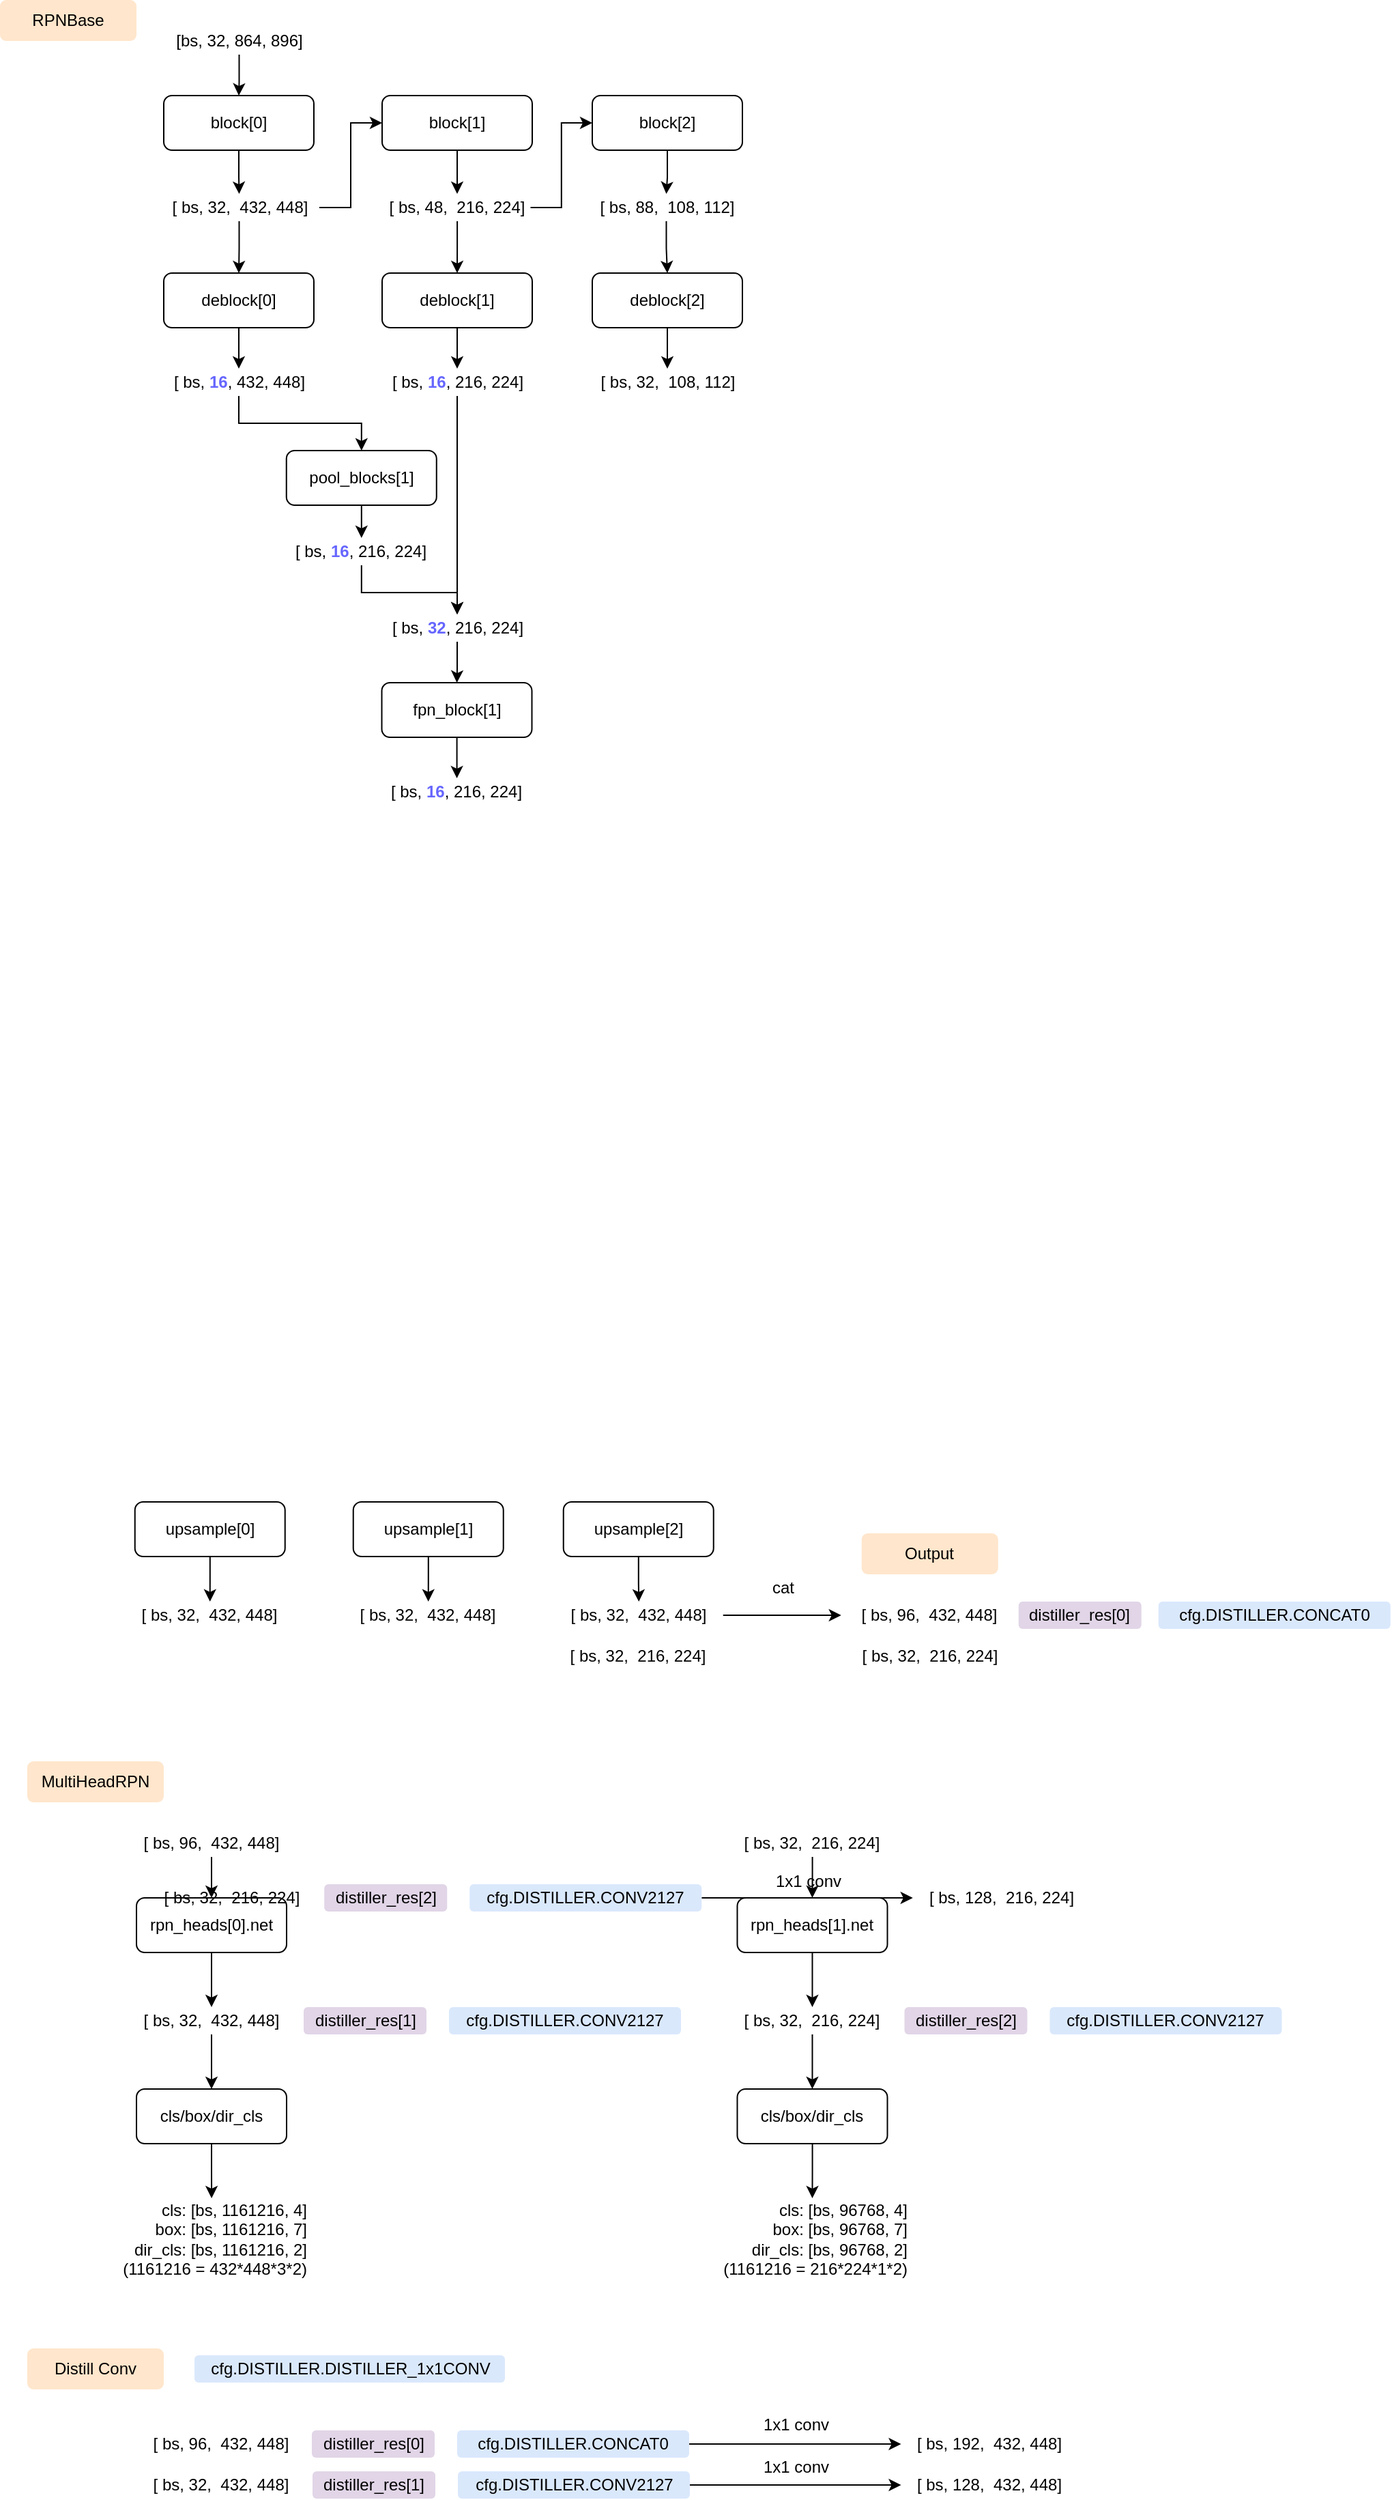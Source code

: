 <mxfile version="14.8.0" type="github">
  <diagram id="KPbSdK8hrhy4o_54Y12F" name="Page-1">
    <mxGraphModel dx="1357" dy="777" grid="1" gridSize="10" guides="1" tooltips="1" connect="1" arrows="1" fold="1" page="1" pageScale="1" pageWidth="2000" pageHeight="2200" math="0" shadow="0">
      <root>
        <mxCell id="0" />
        <mxCell id="1" parent="0" />
        <mxCell id="MGecMGWnMkol5uJ0eFOr-1" style="edgeStyle=orthogonalEdgeStyle;rounded=0;orthogonalLoop=1;jettySize=auto;html=1;entryX=0.5;entryY=0;entryDx=0;entryDy=0;" edge="1" parent="1" source="MGecMGWnMkol5uJ0eFOr-2" target="MGecMGWnMkol5uJ0eFOr-8">
          <mxGeometry relative="1" as="geometry" />
        </mxCell>
        <mxCell id="MGecMGWnMkol5uJ0eFOr-2" value="block[0]" style="rounded=1;whiteSpace=wrap;html=1;" vertex="1" parent="1">
          <mxGeometry x="160" y="140" width="110" height="40" as="geometry" />
        </mxCell>
        <mxCell id="MGecMGWnMkol5uJ0eFOr-3" style="edgeStyle=orthogonalEdgeStyle;rounded=0;orthogonalLoop=1;jettySize=auto;html=1;entryX=0.5;entryY=0;entryDx=0;entryDy=0;" edge="1" parent="1" source="MGecMGWnMkol5uJ0eFOr-4" target="MGecMGWnMkol5uJ0eFOr-10">
          <mxGeometry relative="1" as="geometry" />
        </mxCell>
        <mxCell id="MGecMGWnMkol5uJ0eFOr-4" value="block[1]" style="rounded=1;whiteSpace=wrap;html=1;" vertex="1" parent="1">
          <mxGeometry x="320" y="140" width="110" height="40" as="geometry" />
        </mxCell>
        <mxCell id="MGecMGWnMkol5uJ0eFOr-5" style="edgeStyle=orthogonalEdgeStyle;rounded=0;orthogonalLoop=1;jettySize=auto;html=1;entryX=0.5;entryY=0;entryDx=0;entryDy=0;" edge="1" parent="1" source="MGecMGWnMkol5uJ0eFOr-6" target="MGecMGWnMkol5uJ0eFOr-12">
          <mxGeometry relative="1" as="geometry" />
        </mxCell>
        <mxCell id="MGecMGWnMkol5uJ0eFOr-6" value="block[2]" style="rounded=1;whiteSpace=wrap;html=1;" vertex="1" parent="1">
          <mxGeometry x="474" y="140" width="110" height="40" as="geometry" />
        </mxCell>
        <mxCell id="MGecMGWnMkol5uJ0eFOr-7" style="edgeStyle=orthogonalEdgeStyle;rounded=0;orthogonalLoop=1;jettySize=auto;html=1;entryX=0.5;entryY=0;entryDx=0;entryDy=0;" edge="1" parent="1" source="MGecMGWnMkol5uJ0eFOr-8" target="MGecMGWnMkol5uJ0eFOr-14">
          <mxGeometry relative="1" as="geometry" />
        </mxCell>
        <mxCell id="MGecMGWnMkol5uJ0eFOr-87" style="edgeStyle=orthogonalEdgeStyle;rounded=0;orthogonalLoop=1;jettySize=auto;html=1;entryX=0;entryY=0.5;entryDx=0;entryDy=0;" edge="1" parent="1" source="MGecMGWnMkol5uJ0eFOr-8" target="MGecMGWnMkol5uJ0eFOr-4">
          <mxGeometry relative="1" as="geometry" />
        </mxCell>
        <mxCell id="MGecMGWnMkol5uJ0eFOr-8" value="[ bs, 32,&amp;nbsp; 432, 448]" style="text;html=1;strokeColor=none;fillColor=none;align=center;verticalAlign=middle;whiteSpace=wrap;rounded=0;" vertex="1" parent="1">
          <mxGeometry x="156.5" y="212" width="117.5" height="20" as="geometry" />
        </mxCell>
        <mxCell id="MGecMGWnMkol5uJ0eFOr-9" style="edgeStyle=orthogonalEdgeStyle;rounded=0;orthogonalLoop=1;jettySize=auto;html=1;entryX=0.5;entryY=0;entryDx=0;entryDy=0;" edge="1" parent="1" source="MGecMGWnMkol5uJ0eFOr-10" target="MGecMGWnMkol5uJ0eFOr-16">
          <mxGeometry relative="1" as="geometry" />
        </mxCell>
        <mxCell id="MGecMGWnMkol5uJ0eFOr-88" style="edgeStyle=orthogonalEdgeStyle;rounded=0;orthogonalLoop=1;jettySize=auto;html=1;entryX=0;entryY=0.5;entryDx=0;entryDy=0;" edge="1" parent="1" source="MGecMGWnMkol5uJ0eFOr-10" target="MGecMGWnMkol5uJ0eFOr-6">
          <mxGeometry relative="1" as="geometry" />
        </mxCell>
        <mxCell id="MGecMGWnMkol5uJ0eFOr-10" value="[ bs, 48,&amp;nbsp; 216, 224]" style="text;html=1;strokeColor=none;fillColor=none;align=center;verticalAlign=middle;whiteSpace=wrap;rounded=0;" vertex="1" parent="1">
          <mxGeometry x="321.25" y="212" width="107.5" height="20" as="geometry" />
        </mxCell>
        <mxCell id="MGecMGWnMkol5uJ0eFOr-11" style="edgeStyle=orthogonalEdgeStyle;rounded=0;orthogonalLoop=1;jettySize=auto;html=1;entryX=0.5;entryY=0;entryDx=0;entryDy=0;" edge="1" parent="1" source="MGecMGWnMkol5uJ0eFOr-12" target="MGecMGWnMkol5uJ0eFOr-18">
          <mxGeometry relative="1" as="geometry" />
        </mxCell>
        <mxCell id="MGecMGWnMkol5uJ0eFOr-12" value="[ bs, 88,&amp;nbsp; 108, 112]" style="text;html=1;strokeColor=none;fillColor=none;align=center;verticalAlign=middle;whiteSpace=wrap;rounded=0;" vertex="1" parent="1">
          <mxGeometry x="472.5" y="212" width="111.5" height="20" as="geometry" />
        </mxCell>
        <mxCell id="MGecMGWnMkol5uJ0eFOr-13" style="edgeStyle=orthogonalEdgeStyle;rounded=0;orthogonalLoop=1;jettySize=auto;html=1;entryX=0.5;entryY=0;entryDx=0;entryDy=0;" edge="1" parent="1" source="MGecMGWnMkol5uJ0eFOr-14" target="MGecMGWnMkol5uJ0eFOr-20">
          <mxGeometry relative="1" as="geometry" />
        </mxCell>
        <mxCell id="MGecMGWnMkol5uJ0eFOr-14" value="deblock[0]" style="rounded=1;whiteSpace=wrap;html=1;" vertex="1" parent="1">
          <mxGeometry x="160" y="270" width="110" height="40" as="geometry" />
        </mxCell>
        <mxCell id="MGecMGWnMkol5uJ0eFOr-15" style="edgeStyle=orthogonalEdgeStyle;rounded=0;orthogonalLoop=1;jettySize=auto;html=1;" edge="1" parent="1" source="MGecMGWnMkol5uJ0eFOr-16" target="MGecMGWnMkol5uJ0eFOr-22">
          <mxGeometry relative="1" as="geometry" />
        </mxCell>
        <mxCell id="MGecMGWnMkol5uJ0eFOr-16" value="deblock[1]" style="rounded=1;whiteSpace=wrap;html=1;" vertex="1" parent="1">
          <mxGeometry x="320" y="270" width="110" height="40" as="geometry" />
        </mxCell>
        <mxCell id="MGecMGWnMkol5uJ0eFOr-17" style="edgeStyle=orthogonalEdgeStyle;rounded=0;orthogonalLoop=1;jettySize=auto;html=1;entryX=0.5;entryY=0;entryDx=0;entryDy=0;" edge="1" parent="1" source="MGecMGWnMkol5uJ0eFOr-18" target="MGecMGWnMkol5uJ0eFOr-24">
          <mxGeometry relative="1" as="geometry" />
        </mxCell>
        <mxCell id="MGecMGWnMkol5uJ0eFOr-18" value="deblock[2]" style="rounded=1;whiteSpace=wrap;html=1;" vertex="1" parent="1">
          <mxGeometry x="474" y="270" width="110" height="40" as="geometry" />
        </mxCell>
        <mxCell id="MGecMGWnMkol5uJ0eFOr-91" style="edgeStyle=orthogonalEdgeStyle;rounded=0;orthogonalLoop=1;jettySize=auto;html=1;" edge="1" parent="1" source="MGecMGWnMkol5uJ0eFOr-20" target="MGecMGWnMkol5uJ0eFOr-90">
          <mxGeometry relative="1" as="geometry" />
        </mxCell>
        <mxCell id="MGecMGWnMkol5uJ0eFOr-20" value="[ bs, &lt;font color=&quot;#6666ff&quot;&gt;&lt;b&gt;16&lt;/b&gt;&lt;/font&gt;, 432, 448]" style="text;html=1;strokeColor=none;fillColor=none;align=center;verticalAlign=middle;whiteSpace=wrap;rounded=0;" vertex="1" parent="1">
          <mxGeometry x="122.5" y="340" width="185" height="20" as="geometry" />
        </mxCell>
        <mxCell id="MGecMGWnMkol5uJ0eFOr-98" style="edgeStyle=orthogonalEdgeStyle;rounded=0;orthogonalLoop=1;jettySize=auto;html=1;entryX=0.5;entryY=0;entryDx=0;entryDy=0;" edge="1" parent="1" source="MGecMGWnMkol5uJ0eFOr-22" target="MGecMGWnMkol5uJ0eFOr-94">
          <mxGeometry relative="1" as="geometry" />
        </mxCell>
        <mxCell id="MGecMGWnMkol5uJ0eFOr-22" value="[ bs,&amp;nbsp;&lt;font color=&quot;#6666ff&quot;&gt;&lt;b&gt;16&lt;/b&gt;&lt;/font&gt;,&amp;nbsp;216, 224]" style="text;html=1;strokeColor=none;fillColor=none;align=center;verticalAlign=middle;whiteSpace=wrap;rounded=0;" vertex="1" parent="1">
          <mxGeometry x="282.5" y="340" width="185" height="20" as="geometry" />
        </mxCell>
        <mxCell id="MGecMGWnMkol5uJ0eFOr-24" value="[ bs, 32,&amp;nbsp; 108, 112]" style="text;html=1;strokeColor=none;fillColor=none;align=center;verticalAlign=middle;whiteSpace=wrap;rounded=0;" vertex="1" parent="1">
          <mxGeometry x="436.5" y="340" width="185" height="20" as="geometry" />
        </mxCell>
        <mxCell id="MGecMGWnMkol5uJ0eFOr-25" style="edgeStyle=orthogonalEdgeStyle;rounded=0;orthogonalLoop=1;jettySize=auto;html=1;entryX=0.5;entryY=0;entryDx=0;entryDy=0;" edge="1" parent="1" source="MGecMGWnMkol5uJ0eFOr-26" target="MGecMGWnMkol5uJ0eFOr-27">
          <mxGeometry relative="1" as="geometry" />
        </mxCell>
        <mxCell id="MGecMGWnMkol5uJ0eFOr-26" value="upsample[0]" style="rounded=1;whiteSpace=wrap;html=1;" vertex="1" parent="1">
          <mxGeometry x="138.87" y="1170" width="110" height="40" as="geometry" />
        </mxCell>
        <mxCell id="MGecMGWnMkol5uJ0eFOr-27" value="[ bs, 32,&amp;nbsp; 432, 448]" style="text;html=1;strokeColor=none;fillColor=none;align=center;verticalAlign=middle;whiteSpace=wrap;rounded=0;" vertex="1" parent="1">
          <mxGeometry x="101.37" y="1243" width="185" height="20" as="geometry" />
        </mxCell>
        <mxCell id="MGecMGWnMkol5uJ0eFOr-28" style="edgeStyle=orthogonalEdgeStyle;rounded=0;orthogonalLoop=1;jettySize=auto;html=1;entryX=0.5;entryY=0;entryDx=0;entryDy=0;" edge="1" parent="1" source="MGecMGWnMkol5uJ0eFOr-29" target="MGecMGWnMkol5uJ0eFOr-32">
          <mxGeometry relative="1" as="geometry" />
        </mxCell>
        <mxCell id="MGecMGWnMkol5uJ0eFOr-29" value="upsample[1]" style="rounded=1;whiteSpace=wrap;html=1;" vertex="1" parent="1">
          <mxGeometry x="298.87" y="1170" width="110" height="40" as="geometry" />
        </mxCell>
        <mxCell id="MGecMGWnMkol5uJ0eFOr-30" style="edgeStyle=orthogonalEdgeStyle;rounded=0;orthogonalLoop=1;jettySize=auto;html=1;entryX=0.5;entryY=0;entryDx=0;entryDy=0;" edge="1" parent="1" source="MGecMGWnMkol5uJ0eFOr-31" target="MGecMGWnMkol5uJ0eFOr-34">
          <mxGeometry relative="1" as="geometry" />
        </mxCell>
        <mxCell id="MGecMGWnMkol5uJ0eFOr-31" value="upsample[2]" style="rounded=1;whiteSpace=wrap;html=1;" vertex="1" parent="1">
          <mxGeometry x="452.87" y="1170" width="110" height="40" as="geometry" />
        </mxCell>
        <mxCell id="MGecMGWnMkol5uJ0eFOr-32" value="[ bs, 32,&amp;nbsp; 432, 448]" style="text;html=1;strokeColor=none;fillColor=none;align=center;verticalAlign=middle;whiteSpace=wrap;rounded=0;" vertex="1" parent="1">
          <mxGeometry x="261.37" y="1243" width="185" height="20" as="geometry" />
        </mxCell>
        <mxCell id="MGecMGWnMkol5uJ0eFOr-33" style="edgeStyle=orthogonalEdgeStyle;rounded=0;orthogonalLoop=1;jettySize=auto;html=1;" edge="1" parent="1" source="MGecMGWnMkol5uJ0eFOr-34" target="MGecMGWnMkol5uJ0eFOr-36">
          <mxGeometry relative="1" as="geometry" />
        </mxCell>
        <mxCell id="MGecMGWnMkol5uJ0eFOr-34" value="[ bs, 32,&amp;nbsp; 432, 448]" style="text;html=1;strokeColor=none;fillColor=none;align=center;verticalAlign=middle;whiteSpace=wrap;rounded=0;" vertex="1" parent="1">
          <mxGeometry x="446.37" y="1243" width="123.5" height="20" as="geometry" />
        </mxCell>
        <mxCell id="MGecMGWnMkol5uJ0eFOr-35" value="[ bs, 32,&amp;nbsp; 216, 224]" style="text;html=1;strokeColor=none;fillColor=none;align=center;verticalAlign=middle;whiteSpace=wrap;rounded=0;" vertex="1" parent="1">
          <mxGeometry x="415.37" y="1273" width="185" height="20" as="geometry" />
        </mxCell>
        <mxCell id="MGecMGWnMkol5uJ0eFOr-36" value="[ bs, 96,&amp;nbsp; 432, 448]" style="text;html=1;strokeColor=none;fillColor=none;align=center;verticalAlign=middle;whiteSpace=wrap;rounded=0;" vertex="1" parent="1">
          <mxGeometry x="656.37" y="1243" width="130" height="20" as="geometry" />
        </mxCell>
        <mxCell id="MGecMGWnMkol5uJ0eFOr-37" value="[ bs, 32,&amp;nbsp; 216, 224]" style="text;html=1;strokeColor=none;fillColor=none;align=center;verticalAlign=middle;whiteSpace=wrap;rounded=0;" vertex="1" parent="1">
          <mxGeometry x="628.87" y="1273" width="185" height="20" as="geometry" />
        </mxCell>
        <mxCell id="MGecMGWnMkol5uJ0eFOr-38" value="cat" style="text;html=1;strokeColor=none;fillColor=none;align=center;verticalAlign=middle;whiteSpace=wrap;rounded=0;" vertex="1" parent="1">
          <mxGeometry x="578.87" y="1223" width="70" height="20" as="geometry" />
        </mxCell>
        <mxCell id="MGecMGWnMkol5uJ0eFOr-39" value="RPNBase" style="rounded=1;whiteSpace=wrap;html=1;fillColor=#ffe6cc;strokeColor=none;" vertex="1" parent="1">
          <mxGeometry x="40" y="70" width="100" height="30" as="geometry" />
        </mxCell>
        <mxCell id="MGecMGWnMkol5uJ0eFOr-40" value="Output" style="rounded=1;whiteSpace=wrap;html=1;fillColor=#ffe6cc;strokeColor=none;" vertex="1" parent="1">
          <mxGeometry x="671.37" y="1193" width="100" height="30" as="geometry" />
        </mxCell>
        <mxCell id="MGecMGWnMkol5uJ0eFOr-41" value="distiller_res[0]" style="rounded=1;whiteSpace=wrap;html=1;fillColor=#e1d5e7;strokeColor=none;" vertex="1" parent="1">
          <mxGeometry x="786.37" y="1243" width="90" height="20" as="geometry" />
        </mxCell>
        <mxCell id="MGecMGWnMkol5uJ0eFOr-42" value="MultiHeadRPN" style="rounded=1;whiteSpace=wrap;html=1;fillColor=#ffe6cc;strokeColor=none;" vertex="1" parent="1">
          <mxGeometry x="60.0" y="1360" width="100" height="30" as="geometry" />
        </mxCell>
        <mxCell id="MGecMGWnMkol5uJ0eFOr-43" value="cfg.DISTILLER.CONCAT0" style="rounded=1;whiteSpace=wrap;html=1;fillColor=#dae8fc;strokeColor=none;" vertex="1" parent="1">
          <mxGeometry x="888.87" y="1243" width="170" height="20" as="geometry" />
        </mxCell>
        <mxCell id="MGecMGWnMkol5uJ0eFOr-44" style="edgeStyle=orthogonalEdgeStyle;rounded=0;orthogonalLoop=1;jettySize=auto;html=1;entryX=0.5;entryY=0;entryDx=0;entryDy=0;" edge="1" parent="1" source="MGecMGWnMkol5uJ0eFOr-45" target="MGecMGWnMkol5uJ0eFOr-49">
          <mxGeometry relative="1" as="geometry" />
        </mxCell>
        <mxCell id="MGecMGWnMkol5uJ0eFOr-45" value="rpn_heads[0].net" style="rounded=1;whiteSpace=wrap;html=1;" vertex="1" parent="1">
          <mxGeometry x="140" y="1460" width="110" height="40" as="geometry" />
        </mxCell>
        <mxCell id="MGecMGWnMkol5uJ0eFOr-46" style="edgeStyle=orthogonalEdgeStyle;rounded=0;orthogonalLoop=1;jettySize=auto;html=1;entryX=0.5;entryY=0;entryDx=0;entryDy=0;" edge="1" parent="1" source="MGecMGWnMkol5uJ0eFOr-47" target="MGecMGWnMkol5uJ0eFOr-45">
          <mxGeometry relative="1" as="geometry" />
        </mxCell>
        <mxCell id="MGecMGWnMkol5uJ0eFOr-47" value="[ bs, 96,&amp;nbsp; 432, 448]" style="text;html=1;strokeColor=none;fillColor=none;align=center;verticalAlign=middle;whiteSpace=wrap;rounded=0;" vertex="1" parent="1">
          <mxGeometry x="130" y="1410" width="130" height="20" as="geometry" />
        </mxCell>
        <mxCell id="MGecMGWnMkol5uJ0eFOr-48" style="edgeStyle=orthogonalEdgeStyle;rounded=0;orthogonalLoop=1;jettySize=auto;html=1;" edge="1" parent="1" source="MGecMGWnMkol5uJ0eFOr-49" target="MGecMGWnMkol5uJ0eFOr-51">
          <mxGeometry relative="1" as="geometry" />
        </mxCell>
        <mxCell id="MGecMGWnMkol5uJ0eFOr-49" value="[ bs, 32,&amp;nbsp; 432, 448]" style="text;html=1;strokeColor=none;fillColor=none;align=center;verticalAlign=middle;whiteSpace=wrap;rounded=0;" vertex="1" parent="1">
          <mxGeometry x="130" y="1540" width="130" height="20" as="geometry" />
        </mxCell>
        <mxCell id="MGecMGWnMkol5uJ0eFOr-50" style="edgeStyle=orthogonalEdgeStyle;rounded=0;orthogonalLoop=1;jettySize=auto;html=1;" edge="1" parent="1" source="MGecMGWnMkol5uJ0eFOr-51" target="MGecMGWnMkol5uJ0eFOr-52">
          <mxGeometry relative="1" as="geometry" />
        </mxCell>
        <mxCell id="MGecMGWnMkol5uJ0eFOr-51" value="cls/box/dir_cls" style="rounded=1;whiteSpace=wrap;html=1;" vertex="1" parent="1">
          <mxGeometry x="140" y="1600" width="110" height="40" as="geometry" />
        </mxCell>
        <mxCell id="MGecMGWnMkol5uJ0eFOr-52" value="cls: [bs, 1161216, 4]&lt;br&gt;box: [bs, 1161216, 7]&lt;br&gt;dir_cls: [bs, 1161216, 2]&lt;br&gt;(1161216 = 432*448*3*2)" style="text;html=1;strokeColor=none;fillColor=none;align=right;verticalAlign=middle;whiteSpace=wrap;rounded=0;" vertex="1" parent="1">
          <mxGeometry x="123.75" y="1680" width="142.5" height="60" as="geometry" />
        </mxCell>
        <mxCell id="MGecMGWnMkol5uJ0eFOr-53" value="distiller_res[1]" style="rounded=1;whiteSpace=wrap;html=1;fillColor=#e1d5e7;strokeColor=none;" vertex="1" parent="1">
          <mxGeometry x="262.5" y="1540" width="90" height="20" as="geometry" />
        </mxCell>
        <mxCell id="MGecMGWnMkol5uJ0eFOr-54" value="cfg.DISTILLER.CONV2127" style="rounded=1;whiteSpace=wrap;html=1;fillColor=#dae8fc;strokeColor=none;" vertex="1" parent="1">
          <mxGeometry x="369" y="1540" width="170" height="20" as="geometry" />
        </mxCell>
        <mxCell id="MGecMGWnMkol5uJ0eFOr-55" style="edgeStyle=orthogonalEdgeStyle;rounded=0;orthogonalLoop=1;jettySize=auto;html=1;entryX=0.5;entryY=0;entryDx=0;entryDy=0;" edge="1" parent="1" source="MGecMGWnMkol5uJ0eFOr-56" target="MGecMGWnMkol5uJ0eFOr-60">
          <mxGeometry relative="1" as="geometry" />
        </mxCell>
        <mxCell id="MGecMGWnMkol5uJ0eFOr-56" value="rpn_heads[1].net" style="rounded=1;whiteSpace=wrap;html=1;" vertex="1" parent="1">
          <mxGeometry x="580.25" y="1460" width="110" height="40" as="geometry" />
        </mxCell>
        <mxCell id="MGecMGWnMkol5uJ0eFOr-57" style="edgeStyle=orthogonalEdgeStyle;rounded=0;orthogonalLoop=1;jettySize=auto;html=1;entryX=0.5;entryY=0;entryDx=0;entryDy=0;" edge="1" parent="1" source="MGecMGWnMkol5uJ0eFOr-58" target="MGecMGWnMkol5uJ0eFOr-56">
          <mxGeometry relative="1" as="geometry" />
        </mxCell>
        <mxCell id="MGecMGWnMkol5uJ0eFOr-58" value="[ bs, 32,&amp;nbsp; 216, 224]" style="text;html=1;strokeColor=none;fillColor=none;align=center;verticalAlign=middle;whiteSpace=wrap;rounded=0;" vertex="1" parent="1">
          <mxGeometry x="570.25" y="1410" width="130" height="20" as="geometry" />
        </mxCell>
        <mxCell id="MGecMGWnMkol5uJ0eFOr-59" style="edgeStyle=orthogonalEdgeStyle;rounded=0;orthogonalLoop=1;jettySize=auto;html=1;" edge="1" parent="1" source="MGecMGWnMkol5uJ0eFOr-60" target="MGecMGWnMkol5uJ0eFOr-62">
          <mxGeometry relative="1" as="geometry" />
        </mxCell>
        <mxCell id="MGecMGWnMkol5uJ0eFOr-60" value="[ bs, 32,&amp;nbsp; 216, 224]" style="text;html=1;strokeColor=none;fillColor=none;align=center;verticalAlign=middle;whiteSpace=wrap;rounded=0;" vertex="1" parent="1">
          <mxGeometry x="570.25" y="1540" width="130" height="20" as="geometry" />
        </mxCell>
        <mxCell id="MGecMGWnMkol5uJ0eFOr-61" style="edgeStyle=orthogonalEdgeStyle;rounded=0;orthogonalLoop=1;jettySize=auto;html=1;" edge="1" parent="1" source="MGecMGWnMkol5uJ0eFOr-62" target="MGecMGWnMkol5uJ0eFOr-63">
          <mxGeometry relative="1" as="geometry" />
        </mxCell>
        <mxCell id="MGecMGWnMkol5uJ0eFOr-62" value="cls/box/dir_cls" style="rounded=1;whiteSpace=wrap;html=1;" vertex="1" parent="1">
          <mxGeometry x="580.25" y="1600" width="110" height="40" as="geometry" />
        </mxCell>
        <mxCell id="MGecMGWnMkol5uJ0eFOr-63" value="cls: [bs, 96768, 4]&lt;br&gt;box: [bs, 96768, 7]&lt;br&gt;dir_cls: [bs, 96768, 2]&lt;br&gt;(1161216 = 216*224*1*2)" style="text;html=1;strokeColor=none;fillColor=none;align=right;verticalAlign=middle;whiteSpace=wrap;rounded=0;" vertex="1" parent="1">
          <mxGeometry x="564" y="1680" width="142.5" height="60" as="geometry" />
        </mxCell>
        <mxCell id="MGecMGWnMkol5uJ0eFOr-64" value="distiller_res[2]" style="rounded=1;whiteSpace=wrap;html=1;fillColor=#e1d5e7;strokeColor=none;" vertex="1" parent="1">
          <mxGeometry x="702.75" y="1540" width="90" height="20" as="geometry" />
        </mxCell>
        <mxCell id="MGecMGWnMkol5uJ0eFOr-65" value="cfg.DISTILLER.CONV2127" style="rounded=1;whiteSpace=wrap;html=1;fillColor=#dae8fc;strokeColor=none;" vertex="1" parent="1">
          <mxGeometry x="809.25" y="1540" width="170" height="20" as="geometry" />
        </mxCell>
        <mxCell id="MGecMGWnMkol5uJ0eFOr-66" value="Distill Conv" style="rounded=1;whiteSpace=wrap;html=1;fillColor=#ffe6cc;strokeColor=none;" vertex="1" parent="1">
          <mxGeometry x="60.0" y="1790" width="100" height="30" as="geometry" />
        </mxCell>
        <mxCell id="MGecMGWnMkol5uJ0eFOr-67" value="[ bs, 96,&amp;nbsp; 432, 448]" style="text;html=1;strokeColor=none;fillColor=none;align=center;verticalAlign=middle;whiteSpace=wrap;rounded=0;" vertex="1" parent="1">
          <mxGeometry x="136.5" y="1850" width="130" height="20" as="geometry" />
        </mxCell>
        <mxCell id="MGecMGWnMkol5uJ0eFOr-68" value="distiller_res[0]" style="rounded=1;whiteSpace=wrap;html=1;fillColor=#e1d5e7;strokeColor=none;" vertex="1" parent="1">
          <mxGeometry x="268.5" y="1850" width="90" height="20" as="geometry" />
        </mxCell>
        <mxCell id="MGecMGWnMkol5uJ0eFOr-69" style="edgeStyle=orthogonalEdgeStyle;rounded=0;orthogonalLoop=1;jettySize=auto;html=1;" edge="1" parent="1" source="MGecMGWnMkol5uJ0eFOr-70" target="MGecMGWnMkol5uJ0eFOr-80">
          <mxGeometry relative="1" as="geometry" />
        </mxCell>
        <mxCell id="MGecMGWnMkol5uJ0eFOr-70" value="cfg.DISTILLER.CONCAT0" style="rounded=1;whiteSpace=wrap;html=1;fillColor=#dae8fc;strokeColor=none;" vertex="1" parent="1">
          <mxGeometry x="375" y="1850" width="170" height="20" as="geometry" />
        </mxCell>
        <mxCell id="MGecMGWnMkol5uJ0eFOr-71" value="[ bs, 32,&amp;nbsp; 432, 448]" style="text;html=1;strokeColor=none;fillColor=none;align=center;verticalAlign=middle;whiteSpace=wrap;rounded=0;" vertex="1" parent="1">
          <mxGeometry x="136.5" y="1880" width="130" height="20" as="geometry" />
        </mxCell>
        <mxCell id="MGecMGWnMkol5uJ0eFOr-72" value="distiller_res[1]" style="rounded=1;whiteSpace=wrap;html=1;fillColor=#e1d5e7;strokeColor=none;" vertex="1" parent="1">
          <mxGeometry x="269" y="1880" width="90" height="20" as="geometry" />
        </mxCell>
        <mxCell id="MGecMGWnMkol5uJ0eFOr-73" style="edgeStyle=orthogonalEdgeStyle;rounded=0;orthogonalLoop=1;jettySize=auto;html=1;entryX=0;entryY=0.5;entryDx=0;entryDy=0;" edge="1" parent="1" source="MGecMGWnMkol5uJ0eFOr-74" target="MGecMGWnMkol5uJ0eFOr-81">
          <mxGeometry relative="1" as="geometry" />
        </mxCell>
        <mxCell id="MGecMGWnMkol5uJ0eFOr-74" value="cfg.DISTILLER.CONV2127" style="rounded=1;whiteSpace=wrap;html=1;fillColor=#dae8fc;strokeColor=none;" vertex="1" parent="1">
          <mxGeometry x="375.5" y="1880" width="170" height="20" as="geometry" />
        </mxCell>
        <mxCell id="MGecMGWnMkol5uJ0eFOr-75" value="[ bs, 32,&amp;nbsp; 216, 224]" style="text;html=1;strokeColor=none;fillColor=none;align=center;verticalAlign=middle;whiteSpace=wrap;rounded=0;" vertex="1" parent="1">
          <mxGeometry x="145.13" y="1450" width="130" height="20" as="geometry" />
        </mxCell>
        <mxCell id="MGecMGWnMkol5uJ0eFOr-76" value="distiller_res[2]" style="rounded=1;whiteSpace=wrap;html=1;fillColor=#e1d5e7;strokeColor=none;" vertex="1" parent="1">
          <mxGeometry x="277.63" y="1450" width="90" height="20" as="geometry" />
        </mxCell>
        <mxCell id="MGecMGWnMkol5uJ0eFOr-77" style="edgeStyle=orthogonalEdgeStyle;rounded=0;orthogonalLoop=1;jettySize=auto;html=1;" edge="1" parent="1" source="MGecMGWnMkol5uJ0eFOr-78" target="MGecMGWnMkol5uJ0eFOr-82">
          <mxGeometry relative="1" as="geometry" />
        </mxCell>
        <mxCell id="MGecMGWnMkol5uJ0eFOr-78" value="cfg.DISTILLER.CONV2127" style="rounded=1;whiteSpace=wrap;html=1;fillColor=#dae8fc;strokeColor=none;" vertex="1" parent="1">
          <mxGeometry x="384.13" y="1450" width="170" height="20" as="geometry" />
        </mxCell>
        <mxCell id="MGecMGWnMkol5uJ0eFOr-79" value="cfg.DISTILLER.DISTILLER_1x1CONV" style="rounded=1;whiteSpace=wrap;html=1;fillColor=#dae8fc;strokeColor=none;" vertex="1" parent="1">
          <mxGeometry x="182.5" y="1795" width="227.5" height="20" as="geometry" />
        </mxCell>
        <mxCell id="MGecMGWnMkol5uJ0eFOr-80" value="[ bs, 192,&amp;nbsp; 432, 448]" style="text;html=1;strokeColor=none;fillColor=none;align=center;verticalAlign=middle;whiteSpace=wrap;rounded=0;" vertex="1" parent="1">
          <mxGeometry x="700.25" y="1850" width="130" height="20" as="geometry" />
        </mxCell>
        <mxCell id="MGecMGWnMkol5uJ0eFOr-81" value="[ bs, 128,&amp;nbsp; 432, 448]" style="text;html=1;strokeColor=none;fillColor=none;align=center;verticalAlign=middle;whiteSpace=wrap;rounded=0;" vertex="1" parent="1">
          <mxGeometry x="700.25" y="1880" width="130" height="20" as="geometry" />
        </mxCell>
        <mxCell id="MGecMGWnMkol5uJ0eFOr-82" value="[ bs, 128,&amp;nbsp; 216, 224]" style="text;html=1;strokeColor=none;fillColor=none;align=center;verticalAlign=middle;whiteSpace=wrap;rounded=0;" vertex="1" parent="1">
          <mxGeometry x="708.88" y="1450" width="130" height="20" as="geometry" />
        </mxCell>
        <mxCell id="MGecMGWnMkol5uJ0eFOr-83" value="1x1 conv" style="text;html=1;align=center;verticalAlign=middle;resizable=0;points=[];autosize=1;" vertex="1" parent="1">
          <mxGeometry x="593" y="1836" width="60" height="20" as="geometry" />
        </mxCell>
        <mxCell id="MGecMGWnMkol5uJ0eFOr-84" value="1x1 conv" style="text;html=1;align=center;verticalAlign=middle;resizable=0;points=[];autosize=1;" vertex="1" parent="1">
          <mxGeometry x="593" y="1867" width="60" height="20" as="geometry" />
        </mxCell>
        <mxCell id="MGecMGWnMkol5uJ0eFOr-85" value="1x1 conv" style="text;html=1;align=center;verticalAlign=middle;resizable=0;points=[];autosize=1;" vertex="1" parent="1">
          <mxGeometry x="602.13" y="1438" width="60" height="20" as="geometry" />
        </mxCell>
        <mxCell id="MGecMGWnMkol5uJ0eFOr-89" style="edgeStyle=orthogonalEdgeStyle;rounded=0;orthogonalLoop=1;jettySize=auto;html=1;" edge="1" parent="1" source="MGecMGWnMkol5uJ0eFOr-86" target="MGecMGWnMkol5uJ0eFOr-2">
          <mxGeometry relative="1" as="geometry" />
        </mxCell>
        <mxCell id="MGecMGWnMkol5uJ0eFOr-86" value="[bs, 32, 864, 896]" style="text;html=1;strokeColor=none;fillColor=none;align=center;verticalAlign=middle;whiteSpace=wrap;rounded=0;" vertex="1" parent="1">
          <mxGeometry x="146.63" y="90" width="137.25" height="20" as="geometry" />
        </mxCell>
        <mxCell id="MGecMGWnMkol5uJ0eFOr-93" style="edgeStyle=orthogonalEdgeStyle;rounded=0;orthogonalLoop=1;jettySize=auto;html=1;" edge="1" parent="1" source="MGecMGWnMkol5uJ0eFOr-90" target="MGecMGWnMkol5uJ0eFOr-92">
          <mxGeometry relative="1" as="geometry" />
        </mxCell>
        <mxCell id="MGecMGWnMkol5uJ0eFOr-90" value="pool_blocks[1]" style="rounded=1;whiteSpace=wrap;html=1;" vertex="1" parent="1">
          <mxGeometry x="249.88" y="400" width="110" height="40" as="geometry" />
        </mxCell>
        <mxCell id="MGecMGWnMkol5uJ0eFOr-97" style="edgeStyle=orthogonalEdgeStyle;rounded=0;orthogonalLoop=1;jettySize=auto;html=1;entryX=0.5;entryY=0;entryDx=0;entryDy=0;" edge="1" parent="1" source="MGecMGWnMkol5uJ0eFOr-92" target="MGecMGWnMkol5uJ0eFOr-94">
          <mxGeometry relative="1" as="geometry" />
        </mxCell>
        <mxCell id="MGecMGWnMkol5uJ0eFOr-92" value="[ bs, &lt;font color=&quot;#6666ff&quot;&gt;&lt;b&gt;16&lt;/b&gt;&lt;/font&gt;, 216, 224]" style="text;html=1;strokeColor=none;fillColor=none;align=center;verticalAlign=middle;whiteSpace=wrap;rounded=0;" vertex="1" parent="1">
          <mxGeometry x="212.38" y="464" width="185" height="20" as="geometry" />
        </mxCell>
        <mxCell id="MGecMGWnMkol5uJ0eFOr-100" style="edgeStyle=orthogonalEdgeStyle;rounded=0;orthogonalLoop=1;jettySize=auto;html=1;" edge="1" parent="1" source="MGecMGWnMkol5uJ0eFOr-94" target="MGecMGWnMkol5uJ0eFOr-99">
          <mxGeometry relative="1" as="geometry" />
        </mxCell>
        <mxCell id="MGecMGWnMkol5uJ0eFOr-94" value="[ bs, &lt;font color=&quot;#6666ff&quot;&gt;&lt;b&gt;32&lt;/b&gt;&lt;/font&gt;,&amp;nbsp;216, 224]" style="text;html=1;strokeColor=none;fillColor=none;align=center;verticalAlign=middle;whiteSpace=wrap;rounded=0;" vertex="1" parent="1">
          <mxGeometry x="282.5" y="520" width="185" height="20" as="geometry" />
        </mxCell>
        <mxCell id="MGecMGWnMkol5uJ0eFOr-102" style="edgeStyle=orthogonalEdgeStyle;rounded=0;orthogonalLoop=1;jettySize=auto;html=1;" edge="1" parent="1" source="MGecMGWnMkol5uJ0eFOr-99" target="MGecMGWnMkol5uJ0eFOr-101">
          <mxGeometry relative="1" as="geometry" />
        </mxCell>
        <mxCell id="MGecMGWnMkol5uJ0eFOr-99" value="fpn_block[1]" style="rounded=1;whiteSpace=wrap;html=1;" vertex="1" parent="1">
          <mxGeometry x="319.75" y="570" width="110" height="40" as="geometry" />
        </mxCell>
        <mxCell id="MGecMGWnMkol5uJ0eFOr-101" value="[ bs, &lt;font color=&quot;#6666ff&quot;&gt;&lt;b&gt;16&lt;/b&gt;&lt;/font&gt;,&amp;nbsp;216, 224]" style="text;html=1;strokeColor=none;fillColor=none;align=center;verticalAlign=middle;whiteSpace=wrap;rounded=0;" vertex="1" parent="1">
          <mxGeometry x="282.25" y="640" width="185" height="20" as="geometry" />
        </mxCell>
      </root>
    </mxGraphModel>
  </diagram>
</mxfile>
